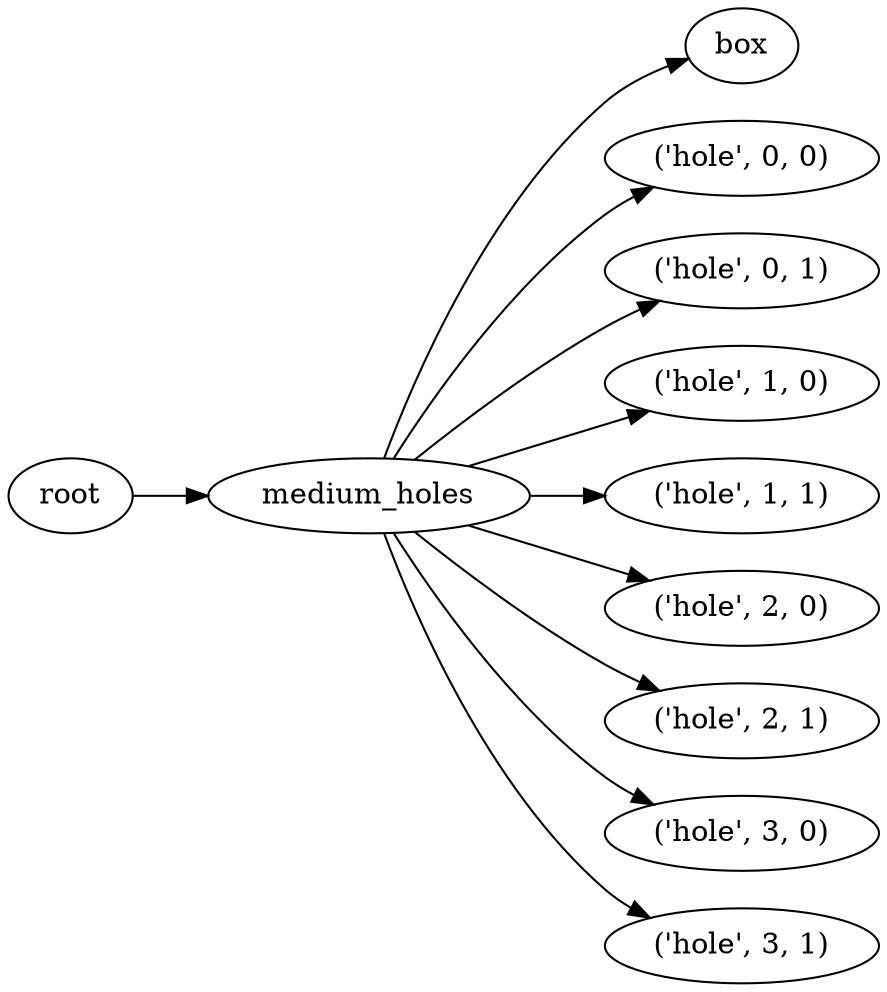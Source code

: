 digraph medium_holes {
	graph [rankdir=LR]
	root_224 [label=root href="javascript:s=&quot;\(\)\nNone&quot;; console.log(s); alert(s);"]
	medium_holes_225 [label=medium_holes href="javascript:s=&quot;\(&#x27;medium_holes&#x27;,\)\nSimpleGridBox&quot;; console.log(s); alert(s);" tooltip=SimpleGridBox]
	box_226 [label=box href="javascript:s=&quot;\(&#x27;medium_holes&#x27;,\ &#x27;box&#x27;\)\nBox&quot;; console.log(s); alert(s);" tooltip=Box]
	hole_227 [label="\('hole',\ 0,\ 0\)" href="javascript:s=&quot;\(&#x27;medium_holes&#x27;,\ \(&#x27;hole&#x27;,\ 0,\ 0\)\)\nBox&quot;; console.log(s); alert(s);" tooltip=Box]
	hole_228 [label="\('hole',\ 0,\ 1\)" href="javascript:s=&quot;\(&#x27;medium_holes&#x27;,\ \(&#x27;hole&#x27;,\ 0,\ 1\)\)\nBox&quot;; console.log(s); alert(s);" tooltip=Box]
	hole_229 [label="\('hole',\ 1,\ 0\)" href="javascript:s=&quot;\(&#x27;medium_holes&#x27;,\ \(&#x27;hole&#x27;,\ 1,\ 0\)\)\nBox&quot;; console.log(s); alert(s);" tooltip=Box]
	hole_230 [label="\('hole',\ 1,\ 1\)" href="javascript:s=&quot;\(&#x27;medium_holes&#x27;,\ \(&#x27;hole&#x27;,\ 1,\ 1\)\)\nBox&quot;; console.log(s); alert(s);" tooltip=Box]
	hole_231 [label="\('hole',\ 2,\ 0\)" href="javascript:s=&quot;\(&#x27;medium_holes&#x27;,\ \(&#x27;hole&#x27;,\ 2,\ 0\)\)\nBox&quot;; console.log(s); alert(s);" tooltip=Box]
	hole_232 [label="\('hole',\ 2,\ 1\)" href="javascript:s=&quot;\(&#x27;medium_holes&#x27;,\ \(&#x27;hole&#x27;,\ 2,\ 1\)\)\nBox&quot;; console.log(s); alert(s);" tooltip=Box]
	hole_233 [label="\('hole',\ 3,\ 0\)" href="javascript:s=&quot;\(&#x27;medium_holes&#x27;,\ \(&#x27;hole&#x27;,\ 3,\ 0\)\)\nBox&quot;; console.log(s); alert(s);" tooltip=Box]
	hole_234 [label="\('hole',\ 3,\ 1\)" href="javascript:s=&quot;\(&#x27;medium_holes&#x27;,\ \(&#x27;hole&#x27;,\ 3,\ 1\)\)\nBox&quot;; console.log(s); alert(s);" tooltip=Box]
	root_224 -> medium_holes_225
	medium_holes_225 -> box_226
	medium_holes_225 -> hole_227
	medium_holes_225 -> hole_228
	medium_holes_225 -> hole_229
	medium_holes_225 -> hole_230
	medium_holes_225 -> hole_231
	medium_holes_225 -> hole_232
	medium_holes_225 -> hole_233
	medium_holes_225 -> hole_234
}
